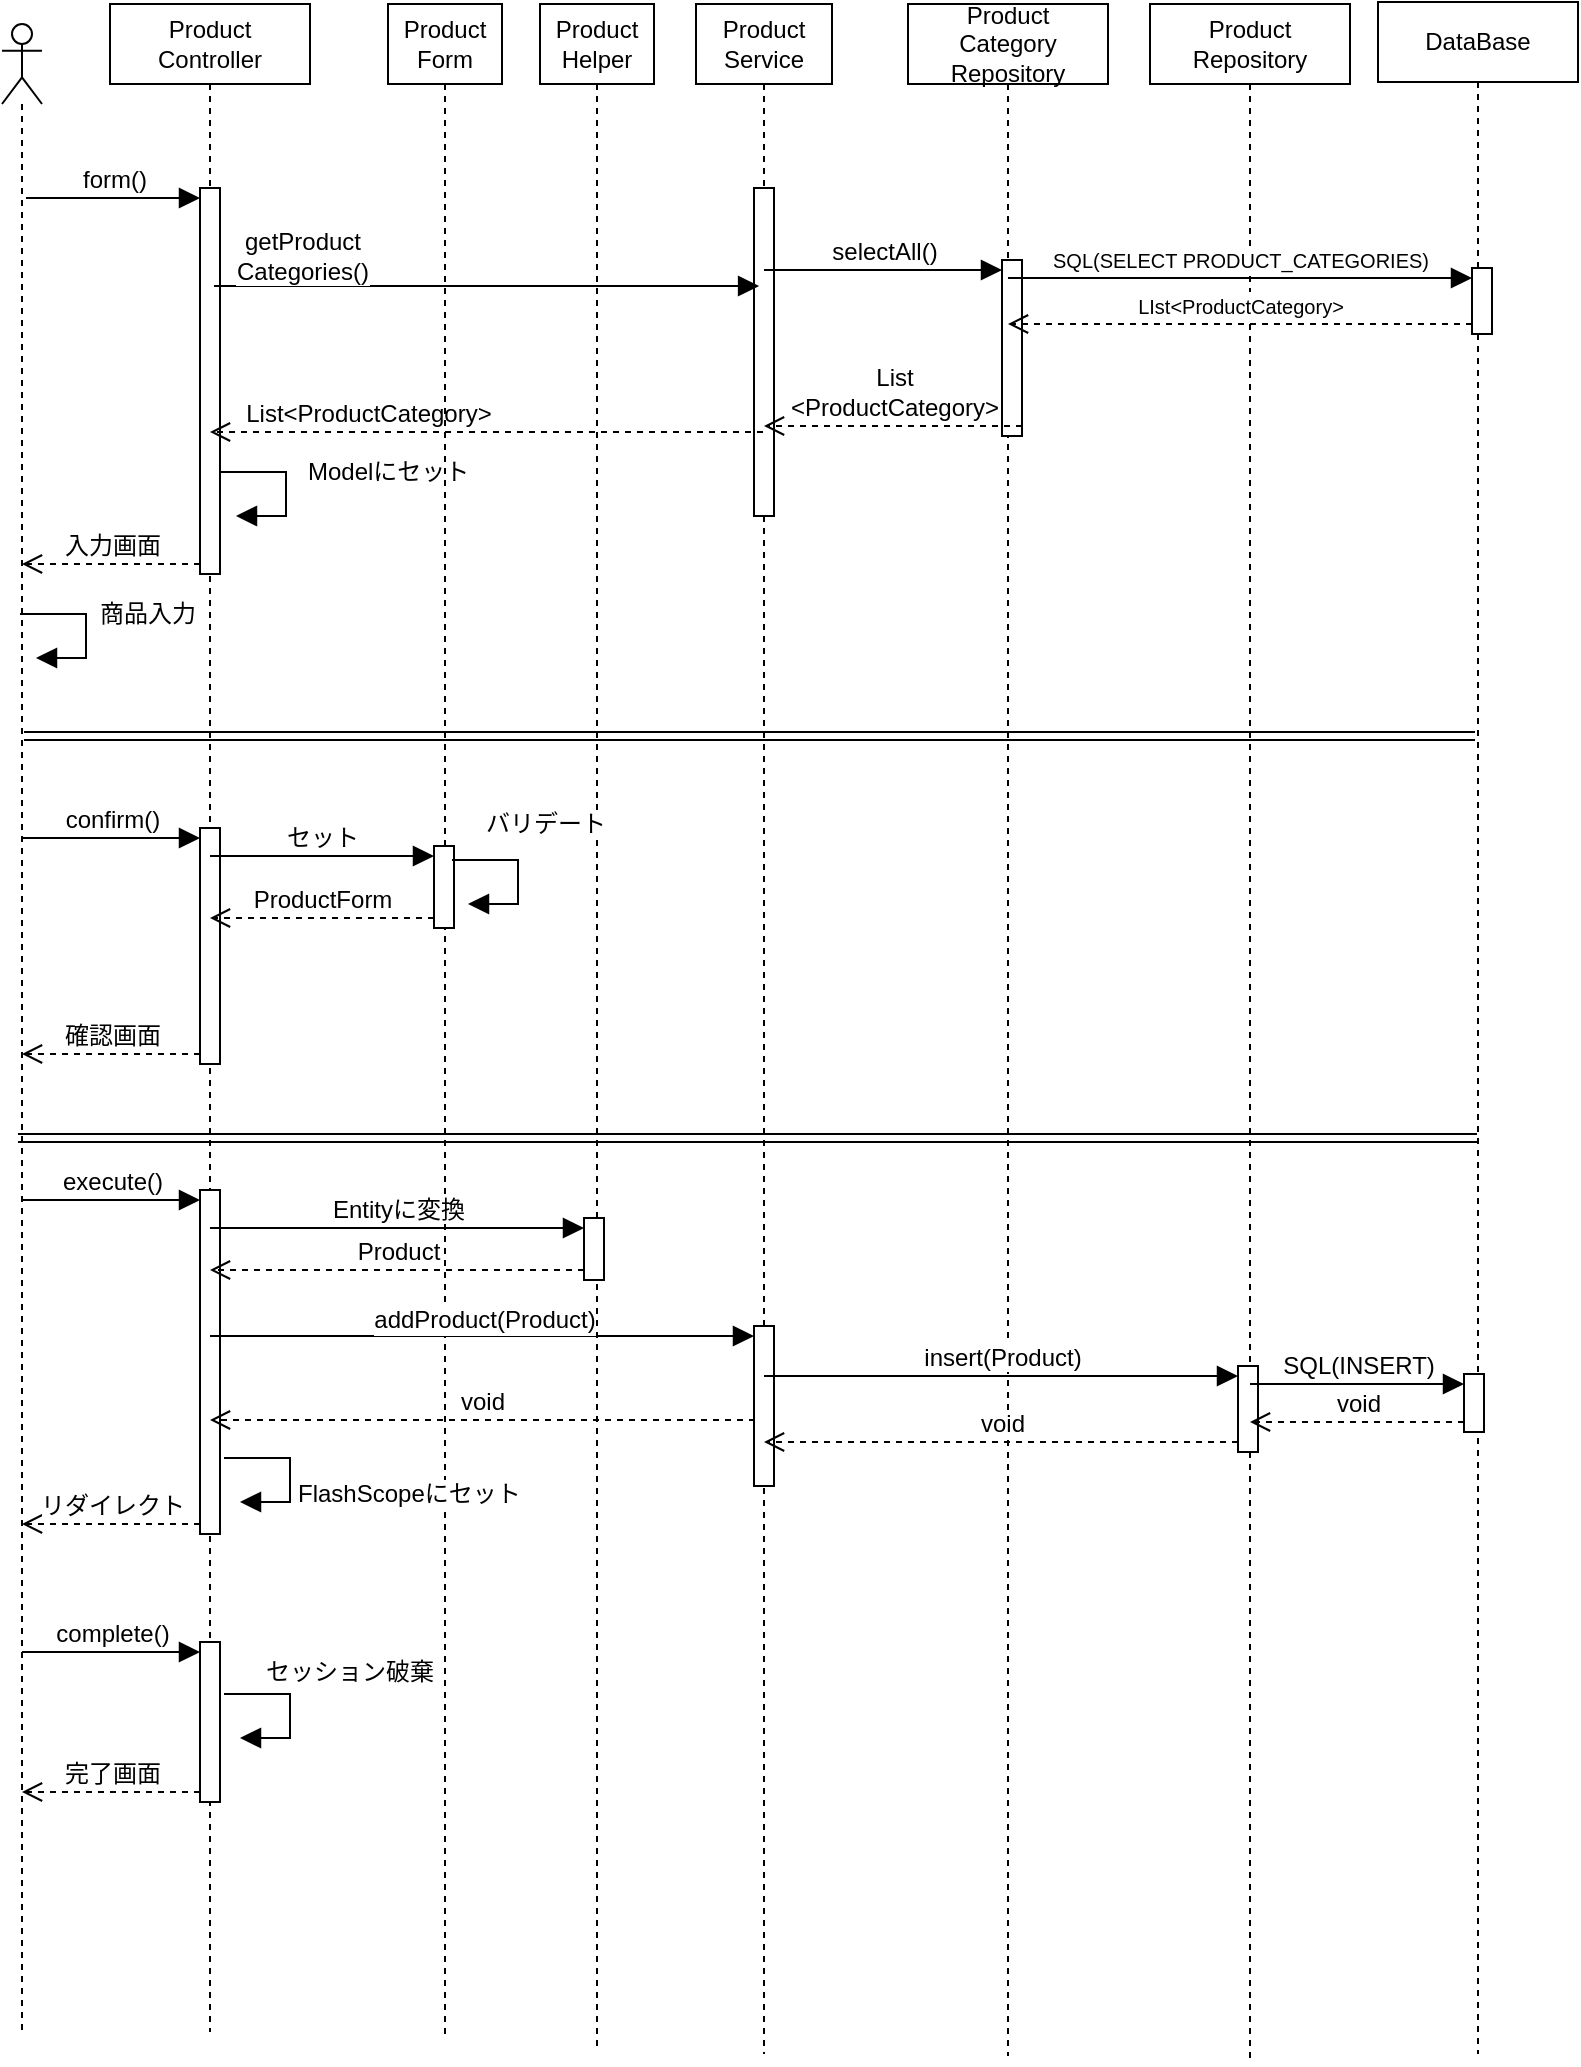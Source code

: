 <mxfile version="28.0.7">
  <diagram id="l0ba4gm8rq2NGziQEH8P" name="ページ3">
    <mxGraphModel dx="1025" dy="451" grid="0" gridSize="10" guides="1" tooltips="1" connect="1" arrows="1" fold="1" page="0" pageScale="1" pageWidth="827" pageHeight="1169" math="0" shadow="0">
      <root>
        <mxCell id="0" />
        <mxCell id="1" parent="0" />
        <mxCell id="houy_Up9C2UZ-9tv4yLi-1" value="" style="shape=umlLifeline;perimeter=lifelinePerimeter;whiteSpace=wrap;html=1;container=1;dropTarget=0;collapsible=0;recursiveResize=0;outlineConnect=0;portConstraint=eastwest;newEdgeStyle={&quot;curved&quot;:0,&quot;rounded&quot;:0};participant=umlActor;" parent="1" vertex="1">
          <mxGeometry x="9" y="25" width="20" height="1006" as="geometry" />
        </mxCell>
        <mxCell id="houy_Up9C2UZ-9tv4yLi-2" value="Product&lt;div&gt;Controller&lt;/div&gt;" style="shape=umlLifeline;perimeter=lifelinePerimeter;whiteSpace=wrap;html=1;container=1;dropTarget=0;collapsible=0;recursiveResize=0;outlineConnect=0;portConstraint=eastwest;newEdgeStyle={&quot;curved&quot;:0,&quot;rounded&quot;:0};" parent="1" vertex="1">
          <mxGeometry x="63" y="15" width="100" height="1014" as="geometry" />
        </mxCell>
        <mxCell id="houy_Up9C2UZ-9tv4yLi-3" value="" style="html=1;points=[[0,0,0,0,5],[0,1,0,0,-5],[1,0,0,0,5],[1,1,0,0,-5]];perimeter=orthogonalPerimeter;outlineConnect=0;targetShapes=umlLifeline;portConstraint=eastwest;newEdgeStyle={&quot;curved&quot;:0,&quot;rounded&quot;:0};" parent="houy_Up9C2UZ-9tv4yLi-2" vertex="1">
          <mxGeometry x="45" y="92" width="10" height="193" as="geometry" />
        </mxCell>
        <mxCell id="houy_Up9C2UZ-9tv4yLi-4" value="form()" style="html=1;verticalAlign=bottom;endArrow=block;curved=0;rounded=0;entryX=0;entryY=0;entryDx=0;entryDy=5;fontSize=12;startSize=8;endSize=8;" parent="houy_Up9C2UZ-9tv4yLi-2" target="houy_Up9C2UZ-9tv4yLi-3" edge="1">
          <mxGeometry x="0.011" relative="1" as="geometry">
            <mxPoint x="-42" y="97" as="sourcePoint" />
            <mxPoint as="offset" />
          </mxGeometry>
        </mxCell>
        <mxCell id="houy_Up9C2UZ-9tv4yLi-21" value="Modelにセット" style="html=1;align=left;spacingLeft=2;endArrow=block;rounded=0;edgeStyle=orthogonalEdgeStyle;curved=0;rounded=0;fontSize=12;startSize=8;endSize=8;" parent="houy_Up9C2UZ-9tv4yLi-2" edge="1">
          <mxGeometry x="-0.175" y="7" relative="1" as="geometry">
            <mxPoint x="55" y="234" as="sourcePoint" />
            <Array as="points">
              <mxPoint x="58" y="234" />
              <mxPoint x="88" y="234" />
              <mxPoint x="88" y="256" />
            </Array>
            <mxPoint x="63" y="256" as="targetPoint" />
            <mxPoint as="offset" />
          </mxGeometry>
        </mxCell>
        <mxCell id="houy_Up9C2UZ-9tv4yLi-35" value="" style="html=1;points=[[0,0,0,0,5],[0,1,0,0,-5],[1,0,0,0,5],[1,1,0,0,-5]];perimeter=orthogonalPerimeter;outlineConnect=0;targetShapes=umlLifeline;portConstraint=eastwest;newEdgeStyle={&quot;curved&quot;:0,&quot;rounded&quot;:0};" parent="houy_Up9C2UZ-9tv4yLi-2" vertex="1">
          <mxGeometry x="45" y="412" width="10" height="118" as="geometry" />
        </mxCell>
        <mxCell id="houy_Up9C2UZ-9tv4yLi-47" value="" style="html=1;points=[[0,0,0,0,5],[0,1,0,0,-5],[1,0,0,0,5],[1,1,0,0,-5]];perimeter=orthogonalPerimeter;outlineConnect=0;targetShapes=umlLifeline;portConstraint=eastwest;newEdgeStyle={&quot;curved&quot;:0,&quot;rounded&quot;:0};" parent="houy_Up9C2UZ-9tv4yLi-2" vertex="1">
          <mxGeometry x="45" y="593" width="10" height="172" as="geometry" />
        </mxCell>
        <mxCell id="houy_Up9C2UZ-9tv4yLi-56" value="" style="html=1;points=[[0,0,0,0,5],[0,1,0,0,-5],[1,0,0,0,5],[1,1,0,0,-5]];perimeter=orthogonalPerimeter;outlineConnect=0;targetShapes=umlLifeline;portConstraint=eastwest;newEdgeStyle={&quot;curved&quot;:0,&quot;rounded&quot;:0};" parent="houy_Up9C2UZ-9tv4yLi-2" vertex="1">
          <mxGeometry x="45" y="819" width="10" height="80" as="geometry" />
        </mxCell>
        <mxCell id="houy_Up9C2UZ-9tv4yLi-10" value="Product&lt;div&gt;Service&lt;/div&gt;" style="shape=umlLifeline;perimeter=lifelinePerimeter;whiteSpace=wrap;html=1;container=1;dropTarget=0;collapsible=0;recursiveResize=0;outlineConnect=0;portConstraint=eastwest;newEdgeStyle={&quot;curved&quot;:0,&quot;rounded&quot;:0};" parent="1" vertex="1">
          <mxGeometry x="356" y="15" width="68" height="1025" as="geometry" />
        </mxCell>
        <mxCell id="houy_Up9C2UZ-9tv4yLi-11" value="" style="html=1;points=[[0,0,0,0,5],[0,1,0,0,-5],[1,0,0,0,5],[1,1,0,0,-5]];perimeter=orthogonalPerimeter;outlineConnect=0;targetShapes=umlLifeline;portConstraint=eastwest;newEdgeStyle={&quot;curved&quot;:0,&quot;rounded&quot;:0};" parent="houy_Up9C2UZ-9tv4yLi-10" vertex="1">
          <mxGeometry x="29" y="92" width="10" height="164" as="geometry" />
        </mxCell>
        <mxCell id="houy_Up9C2UZ-9tv4yLi-53" value="" style="html=1;points=[[0,0,0,0,5],[0,1,0,0,-5],[1,0,0,0,5],[1,1,0,0,-5]];perimeter=orthogonalPerimeter;outlineConnect=0;targetShapes=umlLifeline;portConstraint=eastwest;newEdgeStyle={&quot;curved&quot;:0,&quot;rounded&quot;:0};" parent="houy_Up9C2UZ-9tv4yLi-10" vertex="1">
          <mxGeometry x="29" y="661" width="10" height="80" as="geometry" />
        </mxCell>
        <mxCell id="houy_Up9C2UZ-9tv4yLi-14" value="Product&lt;div&gt;Category&lt;/div&gt;&lt;div&gt;Repository&lt;/div&gt;" style="shape=umlLifeline;perimeter=lifelinePerimeter;whiteSpace=wrap;html=1;container=1;dropTarget=0;collapsible=0;recursiveResize=0;outlineConnect=0;portConstraint=eastwest;newEdgeStyle={&quot;curved&quot;:0,&quot;rounded&quot;:0};" parent="1" vertex="1">
          <mxGeometry x="462" y="15" width="100" height="1026" as="geometry" />
        </mxCell>
        <mxCell id="houy_Up9C2UZ-9tv4yLi-15" value="" style="html=1;points=[[0,0,0,0,5],[0,1,0,0,-5],[1,0,0,0,5],[1,1,0,0,-5]];perimeter=orthogonalPerimeter;outlineConnect=0;targetShapes=umlLifeline;portConstraint=eastwest;newEdgeStyle={&quot;curved&quot;:0,&quot;rounded&quot;:0};" parent="houy_Up9C2UZ-9tv4yLi-14" vertex="1">
          <mxGeometry x="47" y="128" width="10" height="88" as="geometry" />
        </mxCell>
        <mxCell id="houy_Up9C2UZ-9tv4yLi-12" value="getProduct&lt;div&gt;Categories()&lt;/div&gt;" style="html=1;verticalAlign=bottom;endArrow=block;curved=0;rounded=0;entryX=0;entryY=0;entryDx=0;entryDy=5;fontSize=12;startSize=8;endSize=8;" parent="1" edge="1">
          <mxGeometry x="-0.68" y="-2" relative="1" as="geometry">
            <mxPoint x="114.997" y="156.0" as="sourcePoint" />
            <mxPoint x="1" as="offset" />
            <mxPoint x="387.55" y="156.0" as="targetPoint" />
          </mxGeometry>
        </mxCell>
        <mxCell id="houy_Up9C2UZ-9tv4yLi-13" value="List&amp;lt;ProductCategory&amp;gt;" style="html=1;verticalAlign=bottom;endArrow=open;dashed=1;endSize=8;curved=0;rounded=0;fontSize=12;" parent="1" source="houy_Up9C2UZ-9tv4yLi-10" target="houy_Up9C2UZ-9tv4yLi-2" edge="1">
          <mxGeometry x="0.433" relative="1" as="geometry">
            <mxPoint x="177" y="180" as="targetPoint" />
            <Array as="points">
              <mxPoint x="242" y="229" />
            </Array>
            <mxPoint as="offset" />
          </mxGeometry>
        </mxCell>
        <mxCell id="houy_Up9C2UZ-9tv4yLi-5" value="入力画面" style="html=1;verticalAlign=bottom;endArrow=open;dashed=1;endSize=8;curved=0;rounded=0;exitX=0;exitY=1;exitDx=0;exitDy=-5;fontSize=12;" parent="1" source="houy_Up9C2UZ-9tv4yLi-3" target="houy_Up9C2UZ-9tv4yLi-1" edge="1">
          <mxGeometry relative="1" as="geometry">
            <mxPoint x="21" y="182" as="targetPoint" />
          </mxGeometry>
        </mxCell>
        <mxCell id="houy_Up9C2UZ-9tv4yLi-22" value="Product&lt;br&gt;Form" style="shape=umlLifeline;perimeter=lifelinePerimeter;whiteSpace=wrap;html=1;container=1;dropTarget=0;collapsible=0;recursiveResize=0;outlineConnect=0;portConstraint=eastwest;newEdgeStyle={&quot;curved&quot;:0,&quot;rounded&quot;:0};" parent="1" vertex="1">
          <mxGeometry x="202" y="15" width="57" height="1018" as="geometry" />
        </mxCell>
        <mxCell id="houy_Up9C2UZ-9tv4yLi-38" value="" style="html=1;points=[[0,0,0,0,5],[0,1,0,0,-5],[1,0,0,0,5],[1,1,0,0,-5]];perimeter=orthogonalPerimeter;outlineConnect=0;targetShapes=umlLifeline;portConstraint=eastwest;newEdgeStyle={&quot;curved&quot;:0,&quot;rounded&quot;:0};" parent="houy_Up9C2UZ-9tv4yLi-22" vertex="1">
          <mxGeometry x="23" y="421" width="10" height="41" as="geometry" />
        </mxCell>
        <mxCell id="houy_Up9C2UZ-9tv4yLi-23" value="Product&lt;br&gt;Helper" style="shape=umlLifeline;perimeter=lifelinePerimeter;whiteSpace=wrap;html=1;container=1;dropTarget=0;collapsible=0;recursiveResize=0;outlineConnect=0;portConstraint=eastwest;newEdgeStyle={&quot;curved&quot;:0,&quot;rounded&quot;:0};" parent="1" vertex="1">
          <mxGeometry x="278" y="15" width="57" height="1022" as="geometry" />
        </mxCell>
        <mxCell id="houy_Up9C2UZ-9tv4yLi-50" value="" style="html=1;points=[[0,0,0,0,5],[0,1,0,0,-5],[1,0,0,0,5],[1,1,0,0,-5]];perimeter=orthogonalPerimeter;outlineConnect=0;targetShapes=umlLifeline;portConstraint=eastwest;newEdgeStyle={&quot;curved&quot;:0,&quot;rounded&quot;:0};" parent="houy_Up9C2UZ-9tv4yLi-23" vertex="1">
          <mxGeometry x="22" y="607" width="10" height="31" as="geometry" />
        </mxCell>
        <mxCell id="houy_Up9C2UZ-9tv4yLi-16" value="selectAll()" style="html=1;verticalAlign=bottom;endArrow=block;curved=0;rounded=0;entryX=0;entryY=0;entryDx=0;entryDy=5;fontSize=12;startSize=8;endSize=8;" parent="1" source="houy_Up9C2UZ-9tv4yLi-10" target="houy_Up9C2UZ-9tv4yLi-15" edge="1">
          <mxGeometry x="0.011" relative="1" as="geometry">
            <mxPoint x="433" y="109" as="sourcePoint" />
            <mxPoint as="offset" />
          </mxGeometry>
        </mxCell>
        <mxCell id="houy_Up9C2UZ-9tv4yLi-17" value="List&lt;div&gt;&amp;lt;ProductCategory&amp;gt;&lt;/div&gt;" style="html=1;verticalAlign=bottom;endArrow=open;dashed=1;endSize=8;curved=0;rounded=0;fontSize=12;exitX=1;exitY=1;exitDx=0;exitDy=-5;exitPerimeter=0;" parent="1" source="houy_Up9C2UZ-9tv4yLi-15" target="houy_Up9C2UZ-9tv4yLi-10" edge="1">
          <mxGeometry relative="1" as="geometry">
            <mxPoint x="412" y="187" as="targetPoint" />
            <mxPoint x="563" y="187" as="sourcePoint" />
          </mxGeometry>
        </mxCell>
        <mxCell id="houy_Up9C2UZ-9tv4yLi-24" value="" style="shape=link;html=1;rounded=0;fontSize=12;startSize=8;endSize=8;curved=1;" parent="1" edge="1">
          <mxGeometry width="100" relative="1" as="geometry">
            <mxPoint x="20" y="381" as="sourcePoint" />
            <mxPoint x="745.5" y="381" as="targetPoint" />
          </mxGeometry>
        </mxCell>
        <mxCell id="houy_Up9C2UZ-9tv4yLi-26" value="Product&lt;div&gt;Repository&lt;/div&gt;" style="shape=umlLifeline;perimeter=lifelinePerimeter;whiteSpace=wrap;html=1;container=1;dropTarget=0;collapsible=0;recursiveResize=0;outlineConnect=0;portConstraint=eastwest;newEdgeStyle={&quot;curved&quot;:0,&quot;rounded&quot;:0};" parent="1" vertex="1">
          <mxGeometry x="583" y="15" width="100" height="1030" as="geometry" />
        </mxCell>
        <mxCell id="houy_Up9C2UZ-9tv4yLi-62" value="" style="html=1;points=[[0,0,0,0,5],[0,1,0,0,-5],[1,0,0,0,5],[1,1,0,0,-5]];perimeter=orthogonalPerimeter;outlineConnect=0;targetShapes=umlLifeline;portConstraint=eastwest;newEdgeStyle={&quot;curved&quot;:0,&quot;rounded&quot;:0};" parent="houy_Up9C2UZ-9tv4yLi-26" vertex="1">
          <mxGeometry x="44" y="681" width="10" height="43" as="geometry" />
        </mxCell>
        <mxCell id="houy_Up9C2UZ-9tv4yLi-33" value="DataBase" style="shape=umlLifeline;perimeter=lifelinePerimeter;whiteSpace=wrap;html=1;container=1;dropTarget=0;collapsible=0;recursiveResize=0;outlineConnect=0;portConstraint=eastwest;newEdgeStyle={&quot;curved&quot;:0,&quot;rounded&quot;:0};" parent="1" vertex="1">
          <mxGeometry x="697" y="14" width="100" height="1026" as="geometry" />
        </mxCell>
        <mxCell id="houy_Up9C2UZ-9tv4yLi-44" value="" style="html=1;points=[[0,0,0,0,5],[0,1,0,0,-5],[1,0,0,0,5],[1,1,0,0,-5]];perimeter=orthogonalPerimeter;outlineConnect=0;targetShapes=umlLifeline;portConstraint=eastwest;newEdgeStyle={&quot;curved&quot;:0,&quot;rounded&quot;:0};" parent="houy_Up9C2UZ-9tv4yLi-33" vertex="1">
          <mxGeometry x="47" y="133" width="10" height="33" as="geometry" />
        </mxCell>
        <mxCell id="houy_Up9C2UZ-9tv4yLi-65" value="" style="html=1;points=[[0,0,0,0,5],[0,1,0,0,-5],[1,0,0,0,5],[1,1,0,0,-5]];perimeter=orthogonalPerimeter;outlineConnect=0;targetShapes=umlLifeline;portConstraint=eastwest;newEdgeStyle={&quot;curved&quot;:0,&quot;rounded&quot;:0};" parent="houy_Up9C2UZ-9tv4yLi-33" vertex="1">
          <mxGeometry x="43" y="686" width="10" height="29" as="geometry" />
        </mxCell>
        <mxCell id="houy_Up9C2UZ-9tv4yLi-34" value="商品入力" style="html=1;align=left;spacingLeft=2;endArrow=block;rounded=0;edgeStyle=orthogonalEdgeStyle;curved=0;rounded=0;fontSize=12;startSize=8;endSize=8;" parent="1" edge="1">
          <mxGeometry x="-0.175" y="3" relative="1" as="geometry">
            <mxPoint x="18" y="320" as="sourcePoint" />
            <Array as="points">
              <mxPoint x="21" y="320" />
              <mxPoint x="51" y="320" />
              <mxPoint x="51" y="342" />
            </Array>
            <mxPoint x="26" y="342" as="targetPoint" />
            <mxPoint as="offset" />
          </mxGeometry>
        </mxCell>
        <mxCell id="houy_Up9C2UZ-9tv4yLi-36" value="confirm()" style="html=1;verticalAlign=bottom;endArrow=block;curved=0;rounded=0;entryX=0;entryY=0;entryDx=0;entryDy=5;fontSize=12;startSize=8;endSize=8;" parent="1" source="houy_Up9C2UZ-9tv4yLi-1" target="houy_Up9C2UZ-9tv4yLi-35" edge="1">
          <mxGeometry relative="1" as="geometry">
            <mxPoint x="38" y="432" as="sourcePoint" />
          </mxGeometry>
        </mxCell>
        <mxCell id="houy_Up9C2UZ-9tv4yLi-37" value="確認画面" style="html=1;verticalAlign=bottom;endArrow=open;dashed=1;endSize=8;curved=0;rounded=0;exitX=0;exitY=1;exitDx=0;exitDy=-5;fontSize=12;" parent="1" source="houy_Up9C2UZ-9tv4yLi-35" target="houy_Up9C2UZ-9tv4yLi-1" edge="1">
          <mxGeometry relative="1" as="geometry">
            <mxPoint x="38" y="502" as="targetPoint" />
          </mxGeometry>
        </mxCell>
        <mxCell id="houy_Up9C2UZ-9tv4yLi-40" value="ProductForm" style="html=1;verticalAlign=bottom;endArrow=open;dashed=1;endSize=8;curved=0;rounded=0;exitX=0;exitY=1;exitDx=0;exitDy=-5;fontSize=12;" parent="1" source="houy_Up9C2UZ-9tv4yLi-38" target="houy_Up9C2UZ-9tv4yLi-2" edge="1">
          <mxGeometry relative="1" as="geometry">
            <mxPoint x="158" y="502" as="targetPoint" />
          </mxGeometry>
        </mxCell>
        <mxCell id="houy_Up9C2UZ-9tv4yLi-39" value="セット" style="html=1;verticalAlign=bottom;endArrow=block;curved=0;rounded=0;entryX=0;entryY=0;entryDx=0;entryDy=5;fontSize=12;startSize=8;endSize=8;" parent="1" source="houy_Up9C2UZ-9tv4yLi-2" target="houy_Up9C2UZ-9tv4yLi-38" edge="1">
          <mxGeometry relative="1" as="geometry">
            <mxPoint x="155" y="441" as="sourcePoint" />
          </mxGeometry>
        </mxCell>
        <mxCell id="houy_Up9C2UZ-9tv4yLi-42" value="バリデート" style="html=1;align=left;spacingLeft=2;endArrow=block;rounded=0;edgeStyle=orthogonalEdgeStyle;curved=0;rounded=0;fontSize=12;startSize=8;endSize=8;" parent="1" edge="1">
          <mxGeometry x="-0.675" y="18" relative="1" as="geometry">
            <mxPoint x="234" y="443" as="sourcePoint" />
            <Array as="points">
              <mxPoint x="237" y="443" />
              <mxPoint x="267" y="443" />
              <mxPoint x="267" y="465" />
            </Array>
            <mxPoint x="242" y="465" as="targetPoint" />
            <mxPoint as="offset" />
          </mxGeometry>
        </mxCell>
        <mxCell id="houy_Up9C2UZ-9tv4yLi-43" value="" style="shape=link;html=1;rounded=0;fontSize=12;startSize=8;endSize=8;curved=1;" parent="1" target="houy_Up9C2UZ-9tv4yLi-33" edge="1">
          <mxGeometry width="100" relative="1" as="geometry">
            <mxPoint x="17" y="582" as="sourcePoint" />
            <mxPoint x="742.5" y="582" as="targetPoint" />
          </mxGeometry>
        </mxCell>
        <mxCell id="houy_Up9C2UZ-9tv4yLi-46" value="&lt;font style=&quot;font-size: 10px;&quot;&gt;LIst&amp;lt;ProductCategory&amp;gt;&lt;/font&gt;" style="html=1;verticalAlign=bottom;endArrow=open;dashed=1;endSize=8;curved=0;rounded=0;exitX=0;exitY=1;exitDx=0;exitDy=-5;fontSize=12;" parent="1" source="houy_Up9C2UZ-9tv4yLi-44" target="houy_Up9C2UZ-9tv4yLi-14" edge="1">
          <mxGeometry relative="1" as="geometry">
            <mxPoint x="674" y="222" as="targetPoint" />
          </mxGeometry>
        </mxCell>
        <mxCell id="houy_Up9C2UZ-9tv4yLi-45" value="&lt;font style=&quot;font-size: 10px;&quot;&gt;SQL(SELECT PRODUCT_CATEGORIES)&lt;/font&gt;" style="html=1;verticalAlign=bottom;endArrow=block;curved=0;rounded=0;entryX=0;entryY=0;entryDx=0;entryDy=5;fontSize=12;startSize=8;endSize=8;" parent="1" source="houy_Up9C2UZ-9tv4yLi-14" target="houy_Up9C2UZ-9tv4yLi-44" edge="1">
          <mxGeometry relative="1" as="geometry">
            <mxPoint x="674" y="152" as="sourcePoint" />
          </mxGeometry>
        </mxCell>
        <mxCell id="houy_Up9C2UZ-9tv4yLi-49" value="リダイレクト" style="html=1;verticalAlign=bottom;endArrow=open;dashed=1;endSize=8;curved=0;rounded=0;exitX=0;exitY=1;exitDx=0;exitDy=-5;fontSize=12;" parent="1" source="houy_Up9C2UZ-9tv4yLi-47" target="houy_Up9C2UZ-9tv4yLi-1" edge="1">
          <mxGeometry relative="1" as="geometry">
            <mxPoint x="6" y="697" as="targetPoint" />
          </mxGeometry>
        </mxCell>
        <mxCell id="houy_Up9C2UZ-9tv4yLi-48" value="execute()" style="html=1;verticalAlign=bottom;endArrow=block;curved=0;rounded=0;entryX=0;entryY=0;entryDx=0;entryDy=5;fontSize=12;startSize=8;endSize=8;" parent="1" source="houy_Up9C2UZ-9tv4yLi-1" target="houy_Up9C2UZ-9tv4yLi-47" edge="1">
          <mxGeometry relative="1" as="geometry">
            <mxPoint x="45" y="616" as="sourcePoint" />
          </mxGeometry>
        </mxCell>
        <mxCell id="houy_Up9C2UZ-9tv4yLi-51" value="Entityに変換" style="html=1;verticalAlign=bottom;endArrow=block;curved=0;rounded=0;entryX=0;entryY=0;entryDx=0;entryDy=5;fontSize=12;startSize=8;endSize=8;" parent="1" source="houy_Up9C2UZ-9tv4yLi-2" target="houy_Up9C2UZ-9tv4yLi-50" edge="1">
          <mxGeometry relative="1" as="geometry">
            <mxPoint x="230" y="627" as="sourcePoint" />
          </mxGeometry>
        </mxCell>
        <mxCell id="houy_Up9C2UZ-9tv4yLi-52" value="Product" style="html=1;verticalAlign=bottom;endArrow=open;dashed=1;endSize=8;curved=0;rounded=0;exitX=0;exitY=1;exitDx=0;exitDy=-5;fontSize=12;" parent="1" source="houy_Up9C2UZ-9tv4yLi-50" target="houy_Up9C2UZ-9tv4yLi-2" edge="1">
          <mxGeometry relative="1" as="geometry">
            <mxPoint x="230" y="697" as="targetPoint" />
          </mxGeometry>
        </mxCell>
        <mxCell id="houy_Up9C2UZ-9tv4yLi-54" value="&lt;br&gt;&lt;div&gt;&lt;br&gt;&lt;/div&gt;" style="html=1;verticalAlign=bottom;endArrow=block;curved=0;rounded=0;entryX=0;entryY=0;entryDx=0;entryDy=5;fontSize=12;startSize=8;endSize=8;" parent="1" source="houy_Up9C2UZ-9tv4yLi-2" target="houy_Up9C2UZ-9tv4yLi-53" edge="1">
          <mxGeometry relative="1" as="geometry">
            <mxPoint x="315" y="681" as="sourcePoint" />
          </mxGeometry>
        </mxCell>
        <mxCell id="houy_Up9C2UZ-9tv4yLi-61" value="addProduct(Product)" style="edgeLabel;html=1;align=center;verticalAlign=middle;resizable=0;points=[];fontSize=12;" parent="houy_Up9C2UZ-9tv4yLi-54" vertex="1" connectable="0">
          <mxGeometry x="0.004" y="8" relative="1" as="geometry">
            <mxPoint as="offset" />
          </mxGeometry>
        </mxCell>
        <mxCell id="houy_Up9C2UZ-9tv4yLi-55" value="void" style="html=1;verticalAlign=bottom;endArrow=open;dashed=1;endSize=8;curved=0;rounded=0;exitX=0;exitY=1;exitDx=0;exitDy=-5;fontSize=12;" parent="1" edge="1">
          <mxGeometry relative="1" as="geometry">
            <mxPoint x="113" y="723" as="targetPoint" />
            <mxPoint x="385.5" y="723" as="sourcePoint" />
          </mxGeometry>
        </mxCell>
        <mxCell id="houy_Up9C2UZ-9tv4yLi-57" value="complete()" style="html=1;verticalAlign=bottom;endArrow=block;curved=0;rounded=0;entryX=0;entryY=0;entryDx=0;entryDy=5;fontSize=12;startSize=8;endSize=8;" parent="1" source="houy_Up9C2UZ-9tv4yLi-1" target="houy_Up9C2UZ-9tv4yLi-56" edge="1">
          <mxGeometry relative="1" as="geometry">
            <mxPoint x="38" y="839" as="sourcePoint" />
          </mxGeometry>
        </mxCell>
        <mxCell id="houy_Up9C2UZ-9tv4yLi-58" value="完了画面" style="html=1;verticalAlign=bottom;endArrow=open;dashed=1;endSize=8;curved=0;rounded=0;exitX=0;exitY=1;exitDx=0;exitDy=-5;fontSize=12;" parent="1" source="houy_Up9C2UZ-9tv4yLi-56" target="houy_Up9C2UZ-9tv4yLi-1" edge="1">
          <mxGeometry relative="1" as="geometry">
            <mxPoint x="38" y="909" as="targetPoint" />
          </mxGeometry>
        </mxCell>
        <mxCell id="houy_Up9C2UZ-9tv4yLi-60" value="セッション破棄" style="html=1;align=left;spacingLeft=2;endArrow=block;rounded=0;edgeStyle=orthogonalEdgeStyle;curved=0;rounded=0;fontSize=12;startSize=8;endSize=8;" parent="1" edge="1">
          <mxGeometry x="-0.575" y="11" relative="1" as="geometry">
            <mxPoint x="120" y="860" as="sourcePoint" />
            <Array as="points">
              <mxPoint x="123" y="860" />
              <mxPoint x="153" y="860" />
              <mxPoint x="153" y="882" />
            </Array>
            <mxPoint x="128" y="882" as="targetPoint" />
            <mxPoint as="offset" />
          </mxGeometry>
        </mxCell>
        <mxCell id="houy_Up9C2UZ-9tv4yLi-63" value="insert(Product)" style="html=1;verticalAlign=bottom;endArrow=block;curved=0;rounded=0;entryX=0;entryY=0;entryDx=0;entryDy=5;fontSize=12;startSize=8;endSize=8;" parent="1" source="houy_Up9C2UZ-9tv4yLi-10" target="houy_Up9C2UZ-9tv4yLi-62" edge="1">
          <mxGeometry relative="1" as="geometry">
            <mxPoint x="557" y="701" as="sourcePoint" />
          </mxGeometry>
        </mxCell>
        <mxCell id="houy_Up9C2UZ-9tv4yLi-64" value="void" style="html=1;verticalAlign=bottom;endArrow=open;dashed=1;endSize=8;curved=0;rounded=0;exitX=0;exitY=1;exitDx=0;exitDy=-5;fontSize=12;" parent="1" source="houy_Up9C2UZ-9tv4yLi-62" target="houy_Up9C2UZ-9tv4yLi-10" edge="1">
          <mxGeometry relative="1" as="geometry">
            <mxPoint x="557" y="771" as="targetPoint" />
          </mxGeometry>
        </mxCell>
        <mxCell id="houy_Up9C2UZ-9tv4yLi-67" value="void" style="html=1;verticalAlign=bottom;endArrow=open;dashed=1;endSize=8;curved=0;rounded=0;exitX=0;exitY=1;exitDx=0;exitDy=-5;fontSize=12;" parent="1" source="houy_Up9C2UZ-9tv4yLi-65" target="houy_Up9C2UZ-9tv4yLi-26" edge="1">
          <mxGeometry relative="1" as="geometry">
            <mxPoint x="670" y="775" as="targetPoint" />
          </mxGeometry>
        </mxCell>
        <mxCell id="houy_Up9C2UZ-9tv4yLi-66" value="SQL(INSERT)" style="html=1;verticalAlign=bottom;endArrow=block;curved=0;rounded=0;entryX=0;entryY=0;entryDx=0;entryDy=5;fontSize=12;startSize=8;endSize=8;" parent="1" source="houy_Up9C2UZ-9tv4yLi-26" target="houy_Up9C2UZ-9tv4yLi-65" edge="1">
          <mxGeometry relative="1" as="geometry">
            <mxPoint x="670" y="705" as="sourcePoint" />
          </mxGeometry>
        </mxCell>
        <mxCell id="KnMoUPqx_zOF8DZG7F0--1" value="FlashScopeにセット" style="html=1;align=left;spacingLeft=2;endArrow=block;rounded=0;edgeStyle=orthogonalEdgeStyle;curved=0;rounded=0;fontSize=12;startSize=8;endSize=8;" parent="1" edge="1">
          <mxGeometry x="0.275" relative="1" as="geometry">
            <mxPoint x="120" y="742" as="sourcePoint" />
            <Array as="points">
              <mxPoint x="123" y="742" />
              <mxPoint x="153" y="742" />
              <mxPoint x="153" y="764" />
            </Array>
            <mxPoint x="128" y="764" as="targetPoint" />
            <mxPoint as="offset" />
          </mxGeometry>
        </mxCell>
      </root>
    </mxGraphModel>
  </diagram>
</mxfile>
